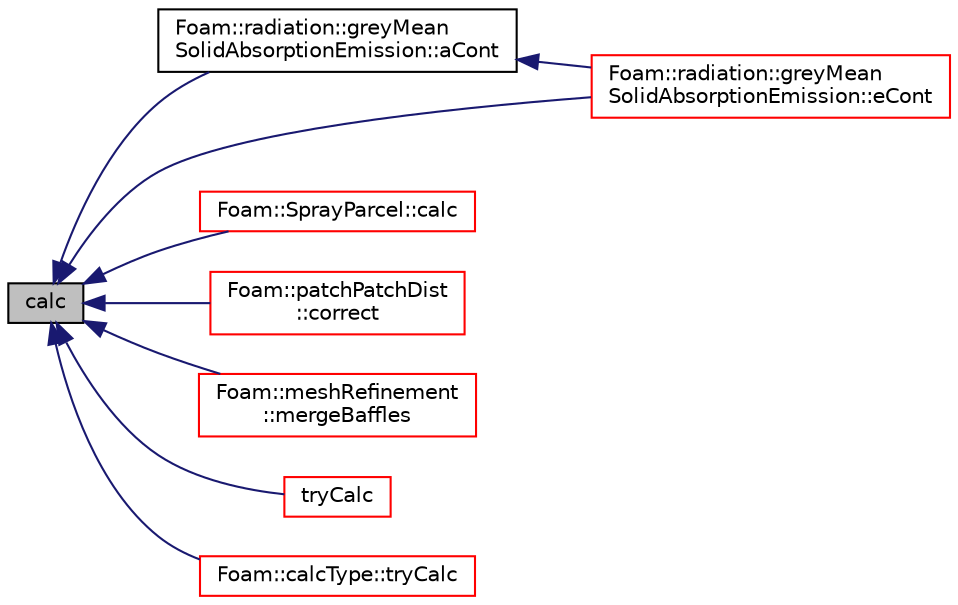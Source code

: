 digraph "calc"
{
  bgcolor="transparent";
  edge [fontname="Helvetica",fontsize="10",labelfontname="Helvetica",labelfontsize="10"];
  node [fontname="Helvetica",fontsize="10",shape=record];
  rankdir="LR";
  Node1 [label="calc",height=0.2,width=0.4,color="black", fillcolor="grey75", style="filled", fontcolor="black"];
  Node1 -> Node2 [dir="back",color="midnightblue",fontsize="10",style="solid",fontname="Helvetica"];
  Node2 [label="Foam::radiation::greyMean\lSolidAbsorptionEmission::aCont",height=0.2,width=0.4,color="black",URL="$a00970.html#af4de464063d75d4bd1f19f7e7b535ff1",tooltip="Absorption coefficient for continuous phase. "];
  Node2 -> Node3 [dir="back",color="midnightblue",fontsize="10",style="solid",fontname="Helvetica"];
  Node3 [label="Foam::radiation::greyMean\lSolidAbsorptionEmission::eCont",height=0.2,width=0.4,color="red",URL="$a00970.html#a92257769e19fd632c1660eb9b5d6775c",tooltip="Emission coefficient for continuous phase. "];
  Node1 -> Node4 [dir="back",color="midnightblue",fontsize="10",style="solid",fontname="Helvetica"];
  Node4 [label="Foam::SprayParcel::calc",height=0.2,width=0.4,color="red",URL="$a02483.html#a6a46515d02de32cba752f8c0cdd512e9",tooltip="Update parcel properties over the time interval. "];
  Node1 -> Node5 [dir="back",color="midnightblue",fontsize="10",style="solid",fontname="Helvetica"];
  Node5 [label="Foam::patchPatchDist\l::correct",height=0.2,width=0.4,color="red",URL="$a01847.html#a3ae44b28050c3aa494c1d8e18cf618c1",tooltip="Correct for mesh geom/topo changes. "];
  Node1 -> Node3 [dir="back",color="midnightblue",fontsize="10",style="solid",fontname="Helvetica"];
  Node1 -> Node6 [dir="back",color="midnightblue",fontsize="10",style="solid",fontname="Helvetica"];
  Node6 [label="Foam::meshRefinement\l::mergeBaffles",height=0.2,width=0.4,color="red",URL="$a01503.html#aa959f1ef1377d3a4eaac5ff099280e50",tooltip="Merge baffles. Gets pairs of faces. "];
  Node1 -> Node7 [dir="back",color="midnightblue",fontsize="10",style="solid",fontname="Helvetica"];
  Node7 [label="tryCalc",height=0.2,width=0.4,color="red",URL="$a10974.html#aa027c009a29fc46b2ab1c02f6a1369bf"];
  Node1 -> Node8 [dir="back",color="midnightblue",fontsize="10",style="solid",fontname="Helvetica"];
  Node8 [label="Foam::calcType::tryCalc",height=0.2,width=0.4,color="red",URL="$a00192.html#af465912d58eb69ca71d1478c072baf01",tooltip="Time loop calculations. "];
}
